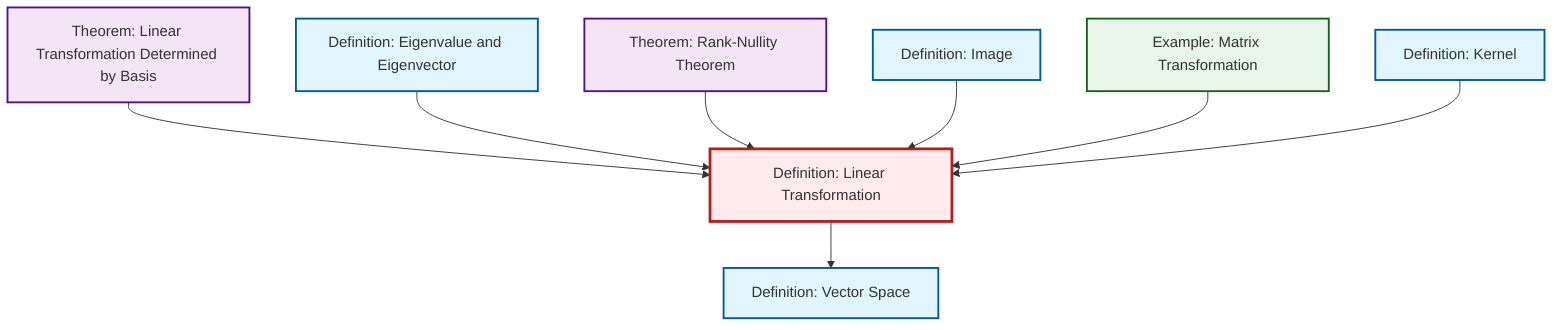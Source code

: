 graph TD
    classDef definition fill:#e1f5fe,stroke:#01579b,stroke-width:2px
    classDef theorem fill:#f3e5f5,stroke:#4a148c,stroke-width:2px
    classDef axiom fill:#fff3e0,stroke:#e65100,stroke-width:2px
    classDef example fill:#e8f5e9,stroke:#1b5e20,stroke-width:2px
    classDef current fill:#ffebee,stroke:#b71c1c,stroke-width:3px
    thm-linear-transformation-basis["Theorem: Linear Transformation Determined by Basis"]:::theorem
    def-linear-transformation["Definition: Linear Transformation"]:::definition
    ex-matrix-transformation["Example: Matrix Transformation"]:::example
    def-image["Definition: Image"]:::definition
    def-kernel["Definition: Kernel"]:::definition
    thm-rank-nullity["Theorem: Rank-Nullity Theorem"]:::theorem
    def-vector-space["Definition: Vector Space"]:::definition
    def-eigenvalue-eigenvector["Definition: Eigenvalue and Eigenvector"]:::definition
    thm-linear-transformation-basis --> def-linear-transformation
    def-eigenvalue-eigenvector --> def-linear-transformation
    thm-rank-nullity --> def-linear-transformation
    def-image --> def-linear-transformation
    ex-matrix-transformation --> def-linear-transformation
    def-linear-transformation --> def-vector-space
    def-kernel --> def-linear-transformation
    class def-linear-transformation current